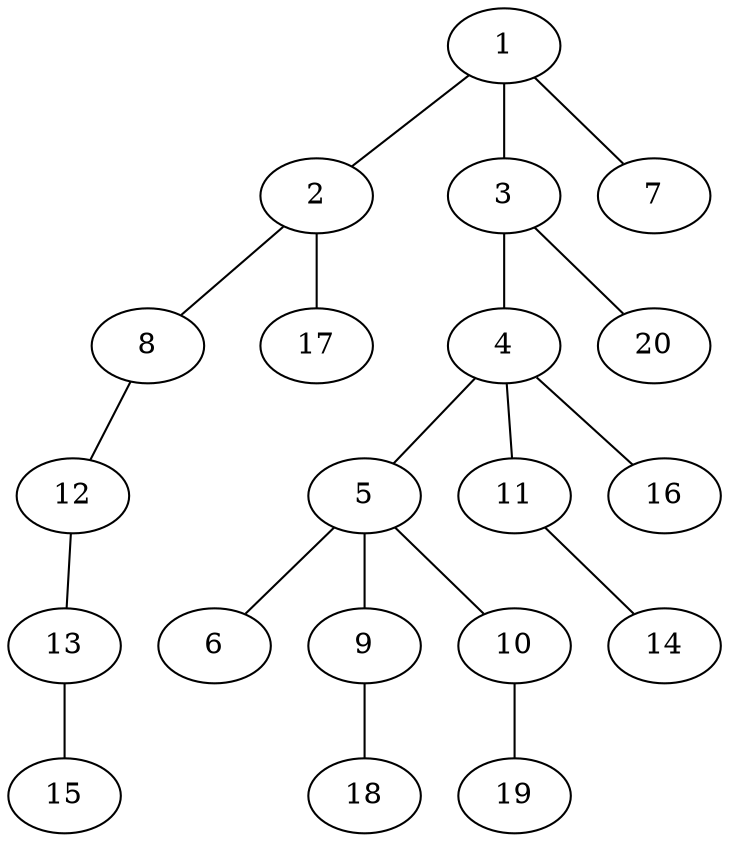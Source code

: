 graph graphname {1--2
1--3
1--7
2--8
2--17
3--4
3--20
4--5
4--11
4--16
5--6
5--9
5--10
8--12
9--18
10--19
11--14
12--13
13--15
}